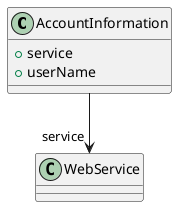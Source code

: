 @startuml
class AccountInformation {
+service
+userName

}
AccountInformation -d-> "service" WebService

@enduml